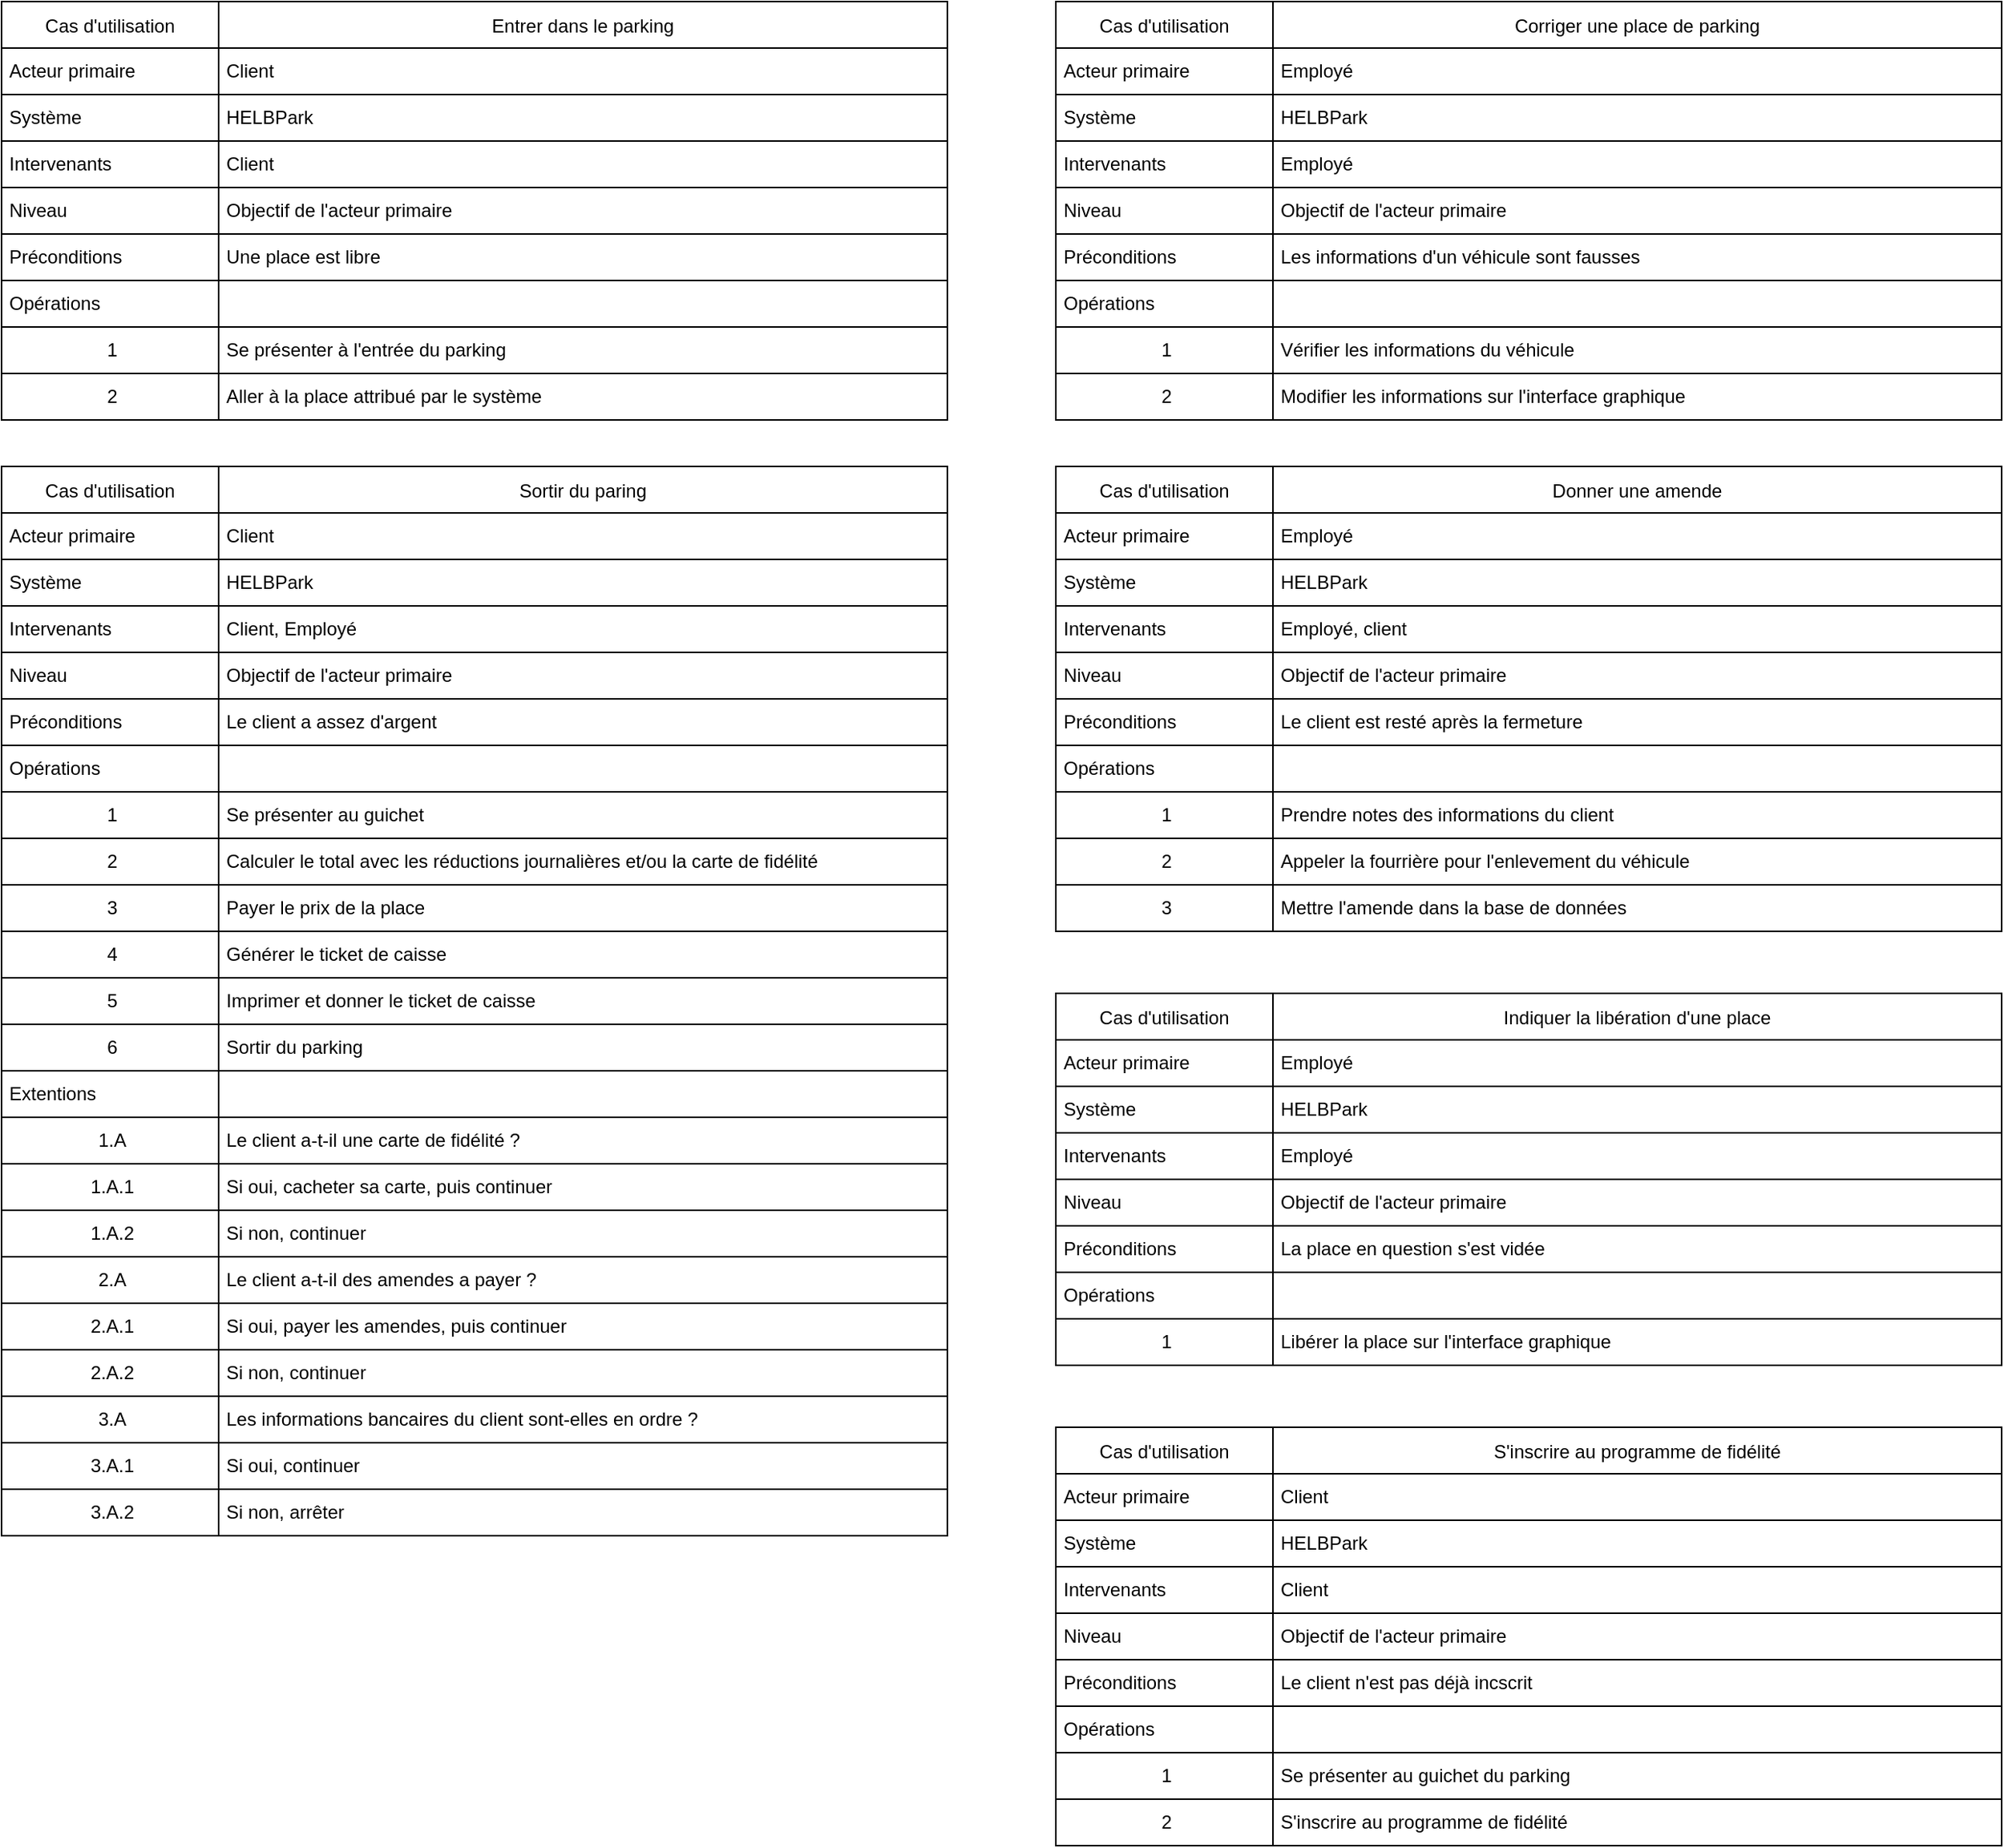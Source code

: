 <mxfile version="18.1.3" type="device"><diagram id="GS1jBpfsIDlGzWGw4Oit" name="Page-1"><mxGraphModel dx="1354" dy="671" grid="1" gridSize="10" guides="1" tooltips="1" connect="1" arrows="1" fold="1" page="1" pageScale="1" pageWidth="827" pageHeight="1169" math="0" shadow="0"><root><mxCell id="0"/><mxCell id="1" parent="0"/><mxCell id="DLpUISq_EGa7mmTx_oSH-1" value="Cas d'utilisation" style="swimlane;fontStyle=0;childLayout=stackLayout;horizontal=1;startSize=30;horizontalStack=0;resizeParent=1;resizeParentMax=0;resizeLast=0;collapsible=1;marginBottom=0;" parent="1" vertex="1"><mxGeometry x="80" y="40" width="140" height="270" as="geometry"/></mxCell><mxCell id="DLpUISq_EGa7mmTx_oSH-11" value="Acteur primaire" style="rounded=0;whiteSpace=wrap;html=1;align=left;spacingLeft=3;" parent="DLpUISq_EGa7mmTx_oSH-1" vertex="1"><mxGeometry y="30" width="140" height="30" as="geometry"/></mxCell><mxCell id="DLpUISq_EGa7mmTx_oSH-15" value="Système" style="rounded=0;whiteSpace=wrap;html=1;align=left;spacingLeft=3;" parent="DLpUISq_EGa7mmTx_oSH-1" vertex="1"><mxGeometry y="60" width="140" height="30" as="geometry"/></mxCell><mxCell id="DLpUISq_EGa7mmTx_oSH-16" value="Intervenants" style="rounded=0;whiteSpace=wrap;html=1;align=left;spacingLeft=3;" parent="DLpUISq_EGa7mmTx_oSH-1" vertex="1"><mxGeometry y="90" width="140" height="30" as="geometry"/></mxCell><mxCell id="DLpUISq_EGa7mmTx_oSH-17" value="Niveau" style="rounded=0;whiteSpace=wrap;html=1;align=left;spacingLeft=3;" parent="DLpUISq_EGa7mmTx_oSH-1" vertex="1"><mxGeometry y="120" width="140" height="30" as="geometry"/></mxCell><mxCell id="DLpUISq_EGa7mmTx_oSH-18" value="Préconditions" style="rounded=0;whiteSpace=wrap;html=1;align=left;spacingLeft=3;" parent="DLpUISq_EGa7mmTx_oSH-1" vertex="1"><mxGeometry y="150" width="140" height="30" as="geometry"/></mxCell><mxCell id="DLpUISq_EGa7mmTx_oSH-19" value="Opérations" style="rounded=0;whiteSpace=wrap;html=1;align=left;spacingLeft=3;" parent="DLpUISq_EGa7mmTx_oSH-1" vertex="1"><mxGeometry y="180" width="140" height="30" as="geometry"/></mxCell><mxCell id="DLpUISq_EGa7mmTx_oSH-28" value="1" style="rounded=0;whiteSpace=wrap;html=1;align=center;spacingLeft=3;" parent="DLpUISq_EGa7mmTx_oSH-1" vertex="1"><mxGeometry y="210" width="140" height="30" as="geometry"/></mxCell><mxCell id="DLpUISq_EGa7mmTx_oSH-29" value="2" style="rounded=0;whiteSpace=wrap;html=1;align=center;spacingLeft=3;" parent="DLpUISq_EGa7mmTx_oSH-1" vertex="1"><mxGeometry y="240" width="140" height="30" as="geometry"/></mxCell><mxCell id="DLpUISq_EGa7mmTx_oSH-5" value="Entrer dans le parking" style="swimlane;fontStyle=0;childLayout=stackLayout;horizontal=1;startSize=30;horizontalStack=0;resizeParent=1;resizeParentMax=0;resizeLast=0;collapsible=1;marginBottom=0;" parent="1" vertex="1"><mxGeometry x="220" y="40" width="470" height="270" as="geometry"/></mxCell><mxCell id="DLpUISq_EGa7mmTx_oSH-14" value="Client" style="rounded=0;whiteSpace=wrap;html=1;align=left;spacingLeft=3;" parent="DLpUISq_EGa7mmTx_oSH-5" vertex="1"><mxGeometry y="30" width="470" height="30" as="geometry"/></mxCell><mxCell id="DLpUISq_EGa7mmTx_oSH-22" value="HELBPark" style="rounded=0;whiteSpace=wrap;html=1;align=left;spacingLeft=3;" parent="DLpUISq_EGa7mmTx_oSH-5" vertex="1"><mxGeometry y="60" width="470" height="30" as="geometry"/></mxCell><mxCell id="DLpUISq_EGa7mmTx_oSH-23" value="Client" style="rounded=0;whiteSpace=wrap;html=1;align=left;spacingLeft=3;" parent="DLpUISq_EGa7mmTx_oSH-5" vertex="1"><mxGeometry y="90" width="470" height="30" as="geometry"/></mxCell><mxCell id="DLpUISq_EGa7mmTx_oSH-24" value="Objectif de l'acteur primaire" style="rounded=0;whiteSpace=wrap;html=1;align=left;spacingLeft=3;" parent="DLpUISq_EGa7mmTx_oSH-5" vertex="1"><mxGeometry y="120" width="470" height="30" as="geometry"/></mxCell><mxCell id="DLpUISq_EGa7mmTx_oSH-26" value="Une place est libre" style="rounded=0;whiteSpace=wrap;html=1;align=left;spacingLeft=3;" parent="DLpUISq_EGa7mmTx_oSH-5" vertex="1"><mxGeometry y="150" width="470" height="30" as="geometry"/></mxCell><mxCell id="DLpUISq_EGa7mmTx_oSH-27" value="" style="rounded=0;whiteSpace=wrap;html=1;align=left;spacingLeft=3;" parent="DLpUISq_EGa7mmTx_oSH-5" vertex="1"><mxGeometry y="180" width="470" height="30" as="geometry"/></mxCell><mxCell id="DLpUISq_EGa7mmTx_oSH-25" value="Se présenter à l'entrée du parking" style="rounded=0;whiteSpace=wrap;html=1;align=left;spacingLeft=3;" parent="DLpUISq_EGa7mmTx_oSH-5" vertex="1"><mxGeometry y="210" width="470" height="30" as="geometry"/></mxCell><mxCell id="DLpUISq_EGa7mmTx_oSH-21" value="Aller à la place attribué par le système" style="rounded=0;whiteSpace=wrap;html=1;align=left;spacingLeft=3;" parent="DLpUISq_EGa7mmTx_oSH-5" vertex="1"><mxGeometry y="240" width="470" height="30" as="geometry"/></mxCell><mxCell id="DLpUISq_EGa7mmTx_oSH-31" value="Cas d'utilisation" style="swimlane;fontStyle=0;childLayout=stackLayout;horizontal=1;startSize=30;horizontalStack=0;resizeParent=1;resizeParentMax=0;resizeLast=0;collapsible=1;marginBottom=0;" parent="1" vertex="1"><mxGeometry x="80" y="340" width="140" height="690" as="geometry"/></mxCell><mxCell id="DLpUISq_EGa7mmTx_oSH-32" value="Acteur primaire" style="rounded=0;whiteSpace=wrap;html=1;align=left;spacingLeft=3;" parent="DLpUISq_EGa7mmTx_oSH-31" vertex="1"><mxGeometry y="30" width="140" height="30" as="geometry"/></mxCell><mxCell id="DLpUISq_EGa7mmTx_oSH-33" value="Système" style="rounded=0;whiteSpace=wrap;html=1;align=left;spacingLeft=3;" parent="DLpUISq_EGa7mmTx_oSH-31" vertex="1"><mxGeometry y="60" width="140" height="30" as="geometry"/></mxCell><mxCell id="DLpUISq_EGa7mmTx_oSH-34" value="Intervenants" style="rounded=0;whiteSpace=wrap;html=1;align=left;spacingLeft=3;" parent="DLpUISq_EGa7mmTx_oSH-31" vertex="1"><mxGeometry y="90" width="140" height="30" as="geometry"/></mxCell><mxCell id="DLpUISq_EGa7mmTx_oSH-35" value="Niveau" style="rounded=0;whiteSpace=wrap;html=1;align=left;spacingLeft=3;" parent="DLpUISq_EGa7mmTx_oSH-31" vertex="1"><mxGeometry y="120" width="140" height="30" as="geometry"/></mxCell><mxCell id="DLpUISq_EGa7mmTx_oSH-36" value="Préconditions" style="rounded=0;whiteSpace=wrap;html=1;align=left;spacingLeft=3;" parent="DLpUISq_EGa7mmTx_oSH-31" vertex="1"><mxGeometry y="150" width="140" height="30" as="geometry"/></mxCell><mxCell id="DLpUISq_EGa7mmTx_oSH-37" value="Opérations" style="rounded=0;whiteSpace=wrap;html=1;align=left;spacingLeft=3;" parent="DLpUISq_EGa7mmTx_oSH-31" vertex="1"><mxGeometry y="180" width="140" height="30" as="geometry"/></mxCell><mxCell id="DLpUISq_EGa7mmTx_oSH-38" value="1" style="rounded=0;whiteSpace=wrap;html=1;align=center;spacingLeft=3;" parent="DLpUISq_EGa7mmTx_oSH-31" vertex="1"><mxGeometry y="210" width="140" height="30" as="geometry"/></mxCell><mxCell id="DLpUISq_EGa7mmTx_oSH-39" value="2" style="rounded=0;whiteSpace=wrap;html=1;align=center;spacingLeft=3;" parent="DLpUISq_EGa7mmTx_oSH-31" vertex="1"><mxGeometry y="240" width="140" height="30" as="geometry"/></mxCell><mxCell id="DLpUISq_EGa7mmTx_oSH-57" value="3" style="rounded=0;whiteSpace=wrap;html=1;align=center;spacingLeft=3;" parent="DLpUISq_EGa7mmTx_oSH-31" vertex="1"><mxGeometry y="270" width="140" height="30" as="geometry"/></mxCell><mxCell id="DLpUISq_EGa7mmTx_oSH-58" value="4" style="rounded=0;whiteSpace=wrap;html=1;align=center;spacingLeft=3;" parent="DLpUISq_EGa7mmTx_oSH-31" vertex="1"><mxGeometry y="300" width="140" height="30" as="geometry"/></mxCell><mxCell id="DLpUISq_EGa7mmTx_oSH-59" value="5" style="rounded=0;whiteSpace=wrap;html=1;align=center;spacingLeft=3;" parent="DLpUISq_EGa7mmTx_oSH-31" vertex="1"><mxGeometry y="330" width="140" height="30" as="geometry"/></mxCell><mxCell id="DLpUISq_EGa7mmTx_oSH-56" value="6" style="rounded=0;whiteSpace=wrap;html=1;align=center;spacingLeft=3;" parent="DLpUISq_EGa7mmTx_oSH-31" vertex="1"><mxGeometry y="360" width="140" height="30" as="geometry"/></mxCell><mxCell id="DLpUISq_EGa7mmTx_oSH-40" value="Extentions" style="rounded=0;whiteSpace=wrap;html=1;align=left;spacingLeft=3;" parent="DLpUISq_EGa7mmTx_oSH-31" vertex="1"><mxGeometry y="390" width="140" height="30" as="geometry"/></mxCell><mxCell id="DLpUISq_EGa7mmTx_oSH-60" value="1.A" style="rounded=0;whiteSpace=wrap;html=1;align=center;spacingLeft=3;" parent="DLpUISq_EGa7mmTx_oSH-31" vertex="1"><mxGeometry y="420" width="140" height="30" as="geometry"/></mxCell><mxCell id="DLpUISq_EGa7mmTx_oSH-62" value="1.A.1" style="rounded=0;whiteSpace=wrap;html=1;align=center;spacingLeft=3;" parent="DLpUISq_EGa7mmTx_oSH-31" vertex="1"><mxGeometry y="450" width="140" height="30" as="geometry"/></mxCell><mxCell id="DLpUISq_EGa7mmTx_oSH-63" value="1.A.2" style="rounded=0;whiteSpace=wrap;html=1;align=center;spacingLeft=3;" parent="DLpUISq_EGa7mmTx_oSH-31" vertex="1"><mxGeometry y="480" width="140" height="30" as="geometry"/></mxCell><mxCell id="DLpUISq_EGa7mmTx_oSH-67" value="2.A" style="rounded=0;whiteSpace=wrap;html=1;align=center;spacingLeft=3;" parent="DLpUISq_EGa7mmTx_oSH-31" vertex="1"><mxGeometry y="510" width="140" height="30" as="geometry"/></mxCell><mxCell id="DLpUISq_EGa7mmTx_oSH-68" value="2.A.1" style="rounded=0;whiteSpace=wrap;html=1;align=center;spacingLeft=3;" parent="DLpUISq_EGa7mmTx_oSH-31" vertex="1"><mxGeometry y="540" width="140" height="30" as="geometry"/></mxCell><mxCell id="DLpUISq_EGa7mmTx_oSH-69" value="2.A.2" style="rounded=0;whiteSpace=wrap;html=1;align=center;spacingLeft=3;" parent="DLpUISq_EGa7mmTx_oSH-31" vertex="1"><mxGeometry y="570" width="140" height="30" as="geometry"/></mxCell><mxCell id="mbXiJCkwjt7Zbpr2ISLi-3" value="3.A" style="rounded=0;whiteSpace=wrap;html=1;align=center;spacingLeft=3;" vertex="1" parent="DLpUISq_EGa7mmTx_oSH-31"><mxGeometry y="600" width="140" height="30" as="geometry"/></mxCell><mxCell id="mbXiJCkwjt7Zbpr2ISLi-5" value="3.A.1" style="rounded=0;whiteSpace=wrap;html=1;align=center;spacingLeft=3;" vertex="1" parent="DLpUISq_EGa7mmTx_oSH-31"><mxGeometry y="630" width="140" height="30" as="geometry"/></mxCell><mxCell id="mbXiJCkwjt7Zbpr2ISLi-4" value="3.A.2" style="rounded=0;whiteSpace=wrap;html=1;align=center;spacingLeft=3;" vertex="1" parent="DLpUISq_EGa7mmTx_oSH-31"><mxGeometry y="660" width="140" height="30" as="geometry"/></mxCell><mxCell id="DLpUISq_EGa7mmTx_oSH-41" value="Sortir du paring" style="swimlane;fontStyle=0;childLayout=stackLayout;horizontal=1;startSize=30;horizontalStack=0;resizeParent=1;resizeParentMax=0;resizeLast=0;collapsible=1;marginBottom=0;" parent="1" vertex="1"><mxGeometry x="220" y="340" width="470" height="690" as="geometry"/></mxCell><mxCell id="DLpUISq_EGa7mmTx_oSH-42" value="Client" style="rounded=0;whiteSpace=wrap;html=1;align=left;spacingLeft=3;" parent="DLpUISq_EGa7mmTx_oSH-41" vertex="1"><mxGeometry y="30" width="470" height="30" as="geometry"/></mxCell><mxCell id="DLpUISq_EGa7mmTx_oSH-43" value="HELBPark" style="rounded=0;whiteSpace=wrap;html=1;align=left;spacingLeft=3;" parent="DLpUISq_EGa7mmTx_oSH-41" vertex="1"><mxGeometry y="60" width="470" height="30" as="geometry"/></mxCell><mxCell id="DLpUISq_EGa7mmTx_oSH-44" value="Client, Employé" style="rounded=0;whiteSpace=wrap;html=1;align=left;spacingLeft=3;" parent="DLpUISq_EGa7mmTx_oSH-41" vertex="1"><mxGeometry y="90" width="470" height="30" as="geometry"/></mxCell><mxCell id="DLpUISq_EGa7mmTx_oSH-45" value="Objectif de l'acteur primaire" style="rounded=0;whiteSpace=wrap;html=1;align=left;spacingLeft=3;" parent="DLpUISq_EGa7mmTx_oSH-41" vertex="1"><mxGeometry y="120" width="470" height="30" as="geometry"/></mxCell><mxCell id="DLpUISq_EGa7mmTx_oSH-46" value="Le client a assez d'argent" style="rounded=0;whiteSpace=wrap;html=1;align=left;spacingLeft=3;" parent="DLpUISq_EGa7mmTx_oSH-41" vertex="1"><mxGeometry y="150" width="470" height="30" as="geometry"/></mxCell><mxCell id="DLpUISq_EGa7mmTx_oSH-47" value="" style="rounded=0;whiteSpace=wrap;html=1;align=left;spacingLeft=3;" parent="DLpUISq_EGa7mmTx_oSH-41" vertex="1"><mxGeometry y="180" width="470" height="30" as="geometry"/></mxCell><mxCell id="DLpUISq_EGa7mmTx_oSH-48" value="Se présenter au guichet" style="rounded=0;whiteSpace=wrap;html=1;align=left;spacingLeft=3;" parent="DLpUISq_EGa7mmTx_oSH-41" vertex="1"><mxGeometry y="210" width="470" height="30" as="geometry"/></mxCell><mxCell id="DLpUISq_EGa7mmTx_oSH-54" value="Calculer le total avec les réductions journalières et/ou la carte de fidélité" style="rounded=0;whiteSpace=wrap;html=1;align=left;spacingLeft=3;" parent="DLpUISq_EGa7mmTx_oSH-41" vertex="1"><mxGeometry y="240" width="470" height="30" as="geometry"/></mxCell><mxCell id="DLpUISq_EGa7mmTx_oSH-49" value="Payer le prix de la place" style="rounded=0;whiteSpace=wrap;html=1;align=left;spacingLeft=3;" parent="DLpUISq_EGa7mmTx_oSH-41" vertex="1"><mxGeometry y="270" width="470" height="30" as="geometry"/></mxCell><mxCell id="DLpUISq_EGa7mmTx_oSH-52" value="Générer le ticket de caisse&lt;span style=&quot;color: rgba(0, 0, 0, 0); font-family: monospace; font-size: 0px;&quot;&gt;%3CmxGraphModel%3E%3Croot%3E%3CmxCell%20id%3D%220%22%2F%3E%3CmxCell%20id%3D%221%22%20parent%3D%220%22%2F%3E%3CmxCell%20id%3D%222%22%20value%3D%22Payer%20le%20prix%20de%20la%20place%22%20style%3D%22rounded%3D0%3BwhiteSpace%3Dwrap%3Bhtml%3D1%3Balign%3Dleft%3BspacingLeft%3D3%3B%22%20vertex%3D%221%22%20parent%3D%221%22%3E%3CmxGeometry%20x%3D%22220%22%20y%3D%22580%22%20width%3D%22470%22%20height%3D%2230%22%20as%3D%22geometry%22%2F%3E%3C%2FmxCell%3E%3C%2Froot%3E%3C%2FmxGraphModel%3E&lt;/span&gt;" style="rounded=0;whiteSpace=wrap;html=1;align=left;spacingLeft=3;" parent="DLpUISq_EGa7mmTx_oSH-41" vertex="1"><mxGeometry y="300" width="470" height="30" as="geometry"/></mxCell><mxCell id="DLpUISq_EGa7mmTx_oSH-53" value="Imprimer et donner le ticket de caisse" style="rounded=0;whiteSpace=wrap;html=1;align=left;spacingLeft=3;" parent="DLpUISq_EGa7mmTx_oSH-41" vertex="1"><mxGeometry y="330" width="470" height="30" as="geometry"/></mxCell><mxCell id="DLpUISq_EGa7mmTx_oSH-55" value="Sortir du parking" style="rounded=0;whiteSpace=wrap;html=1;align=left;spacingLeft=3;" parent="DLpUISq_EGa7mmTx_oSH-41" vertex="1"><mxGeometry y="360" width="470" height="30" as="geometry"/></mxCell><mxCell id="DLpUISq_EGa7mmTx_oSH-50" value="" style="rounded=0;whiteSpace=wrap;html=1;align=left;spacingLeft=3;" parent="DLpUISq_EGa7mmTx_oSH-41" vertex="1"><mxGeometry y="390" width="470" height="30" as="geometry"/></mxCell><mxCell id="DLpUISq_EGa7mmTx_oSH-61" value="Le client a-t-il une carte de fidélité ?" style="rounded=0;whiteSpace=wrap;html=1;align=left;spacingLeft=3;" parent="DLpUISq_EGa7mmTx_oSH-41" vertex="1"><mxGeometry y="420" width="470" height="30" as="geometry"/></mxCell><mxCell id="DLpUISq_EGa7mmTx_oSH-64" value="Si oui, cacheter sa carte, puis continuer" style="rounded=0;whiteSpace=wrap;html=1;align=left;spacingLeft=3;" parent="DLpUISq_EGa7mmTx_oSH-41" vertex="1"><mxGeometry y="450" width="470" height="30" as="geometry"/></mxCell><mxCell id="DLpUISq_EGa7mmTx_oSH-65" value="Si non, continuer" style="rounded=0;whiteSpace=wrap;html=1;align=left;spacingLeft=3;" parent="DLpUISq_EGa7mmTx_oSH-41" vertex="1"><mxGeometry y="480" width="470" height="30" as="geometry"/></mxCell><mxCell id="DLpUISq_EGa7mmTx_oSH-70" value="Le client a-t-il des amendes a payer ?" style="rounded=0;whiteSpace=wrap;html=1;align=left;spacingLeft=3;" parent="DLpUISq_EGa7mmTx_oSH-41" vertex="1"><mxGeometry y="510" width="470" height="30" as="geometry"/></mxCell><mxCell id="DLpUISq_EGa7mmTx_oSH-71" value="Si oui, payer les amendes, puis continuer" style="rounded=0;whiteSpace=wrap;html=1;align=left;spacingLeft=3;" parent="DLpUISq_EGa7mmTx_oSH-41" vertex="1"><mxGeometry y="540" width="470" height="30" as="geometry"/></mxCell><mxCell id="DLpUISq_EGa7mmTx_oSH-72" value="Si non, continuer" style="rounded=0;whiteSpace=wrap;html=1;align=left;spacingLeft=3;" parent="DLpUISq_EGa7mmTx_oSH-41" vertex="1"><mxGeometry y="570" width="470" height="30" as="geometry"/></mxCell><mxCell id="mbXiJCkwjt7Zbpr2ISLi-6" value="Les informations bancaires du client sont-elles en ordre ?" style="rounded=0;whiteSpace=wrap;html=1;align=left;spacingLeft=3;" vertex="1" parent="DLpUISq_EGa7mmTx_oSH-41"><mxGeometry y="600" width="470" height="30" as="geometry"/></mxCell><mxCell id="mbXiJCkwjt7Zbpr2ISLi-8" value="Si oui, continuer" style="rounded=0;whiteSpace=wrap;html=1;align=left;spacingLeft=3;" vertex="1" parent="DLpUISq_EGa7mmTx_oSH-41"><mxGeometry y="630" width="470" height="30" as="geometry"/></mxCell><mxCell id="mbXiJCkwjt7Zbpr2ISLi-7" value="Si non, arrêter" style="rounded=0;whiteSpace=wrap;html=1;align=left;spacingLeft=3;" vertex="1" parent="DLpUISq_EGa7mmTx_oSH-41"><mxGeometry y="660" width="470" height="30" as="geometry"/></mxCell><mxCell id="DLpUISq_EGa7mmTx_oSH-73" value="Cas d'utilisation" style="swimlane;fontStyle=0;childLayout=stackLayout;horizontal=1;startSize=30;horizontalStack=0;resizeParent=1;resizeParentMax=0;resizeLast=0;collapsible=1;marginBottom=0;" parent="1" vertex="1"><mxGeometry x="760" y="960" width="140" height="270" as="geometry"/></mxCell><mxCell id="DLpUISq_EGa7mmTx_oSH-74" value="Acteur primaire" style="rounded=0;whiteSpace=wrap;html=1;align=left;spacingLeft=3;" parent="DLpUISq_EGa7mmTx_oSH-73" vertex="1"><mxGeometry y="30" width="140" height="30" as="geometry"/></mxCell><mxCell id="DLpUISq_EGa7mmTx_oSH-75" value="Système" style="rounded=0;whiteSpace=wrap;html=1;align=left;spacingLeft=3;" parent="DLpUISq_EGa7mmTx_oSH-73" vertex="1"><mxGeometry y="60" width="140" height="30" as="geometry"/></mxCell><mxCell id="DLpUISq_EGa7mmTx_oSH-76" value="Intervenants" style="rounded=0;whiteSpace=wrap;html=1;align=left;spacingLeft=3;" parent="DLpUISq_EGa7mmTx_oSH-73" vertex="1"><mxGeometry y="90" width="140" height="30" as="geometry"/></mxCell><mxCell id="DLpUISq_EGa7mmTx_oSH-77" value="Niveau" style="rounded=0;whiteSpace=wrap;html=1;align=left;spacingLeft=3;" parent="DLpUISq_EGa7mmTx_oSH-73" vertex="1"><mxGeometry y="120" width="140" height="30" as="geometry"/></mxCell><mxCell id="DLpUISq_EGa7mmTx_oSH-78" value="Préconditions" style="rounded=0;whiteSpace=wrap;html=1;align=left;spacingLeft=3;" parent="DLpUISq_EGa7mmTx_oSH-73" vertex="1"><mxGeometry y="150" width="140" height="30" as="geometry"/></mxCell><mxCell id="DLpUISq_EGa7mmTx_oSH-79" value="Opérations" style="rounded=0;whiteSpace=wrap;html=1;align=left;spacingLeft=3;" parent="DLpUISq_EGa7mmTx_oSH-73" vertex="1"><mxGeometry y="180" width="140" height="30" as="geometry"/></mxCell><mxCell id="DLpUISq_EGa7mmTx_oSH-80" value="1" style="rounded=0;whiteSpace=wrap;html=1;align=center;spacingLeft=3;" parent="DLpUISq_EGa7mmTx_oSH-73" vertex="1"><mxGeometry y="210" width="140" height="30" as="geometry"/></mxCell><mxCell id="DLpUISq_EGa7mmTx_oSH-81" value="2" style="rounded=0;whiteSpace=wrap;html=1;align=center;spacingLeft=3;" parent="DLpUISq_EGa7mmTx_oSH-73" vertex="1"><mxGeometry y="240" width="140" height="30" as="geometry"/></mxCell><mxCell id="DLpUISq_EGa7mmTx_oSH-82" value="S'inscrire au programme de fidélité" style="swimlane;fontStyle=0;childLayout=stackLayout;horizontal=1;startSize=30;horizontalStack=0;resizeParent=1;resizeParentMax=0;resizeLast=0;collapsible=1;marginBottom=0;" parent="1" vertex="1"><mxGeometry x="900" y="960" width="470" height="270" as="geometry"/></mxCell><mxCell id="DLpUISq_EGa7mmTx_oSH-83" value="Client" style="rounded=0;whiteSpace=wrap;html=1;align=left;spacingLeft=3;" parent="DLpUISq_EGa7mmTx_oSH-82" vertex="1"><mxGeometry y="30" width="470" height="30" as="geometry"/></mxCell><mxCell id="DLpUISq_EGa7mmTx_oSH-84" value="HELBPark" style="rounded=0;whiteSpace=wrap;html=1;align=left;spacingLeft=3;" parent="DLpUISq_EGa7mmTx_oSH-82" vertex="1"><mxGeometry y="60" width="470" height="30" as="geometry"/></mxCell><mxCell id="DLpUISq_EGa7mmTx_oSH-85" value="Client" style="rounded=0;whiteSpace=wrap;html=1;align=left;spacingLeft=3;" parent="DLpUISq_EGa7mmTx_oSH-82" vertex="1"><mxGeometry y="90" width="470" height="30" as="geometry"/></mxCell><mxCell id="DLpUISq_EGa7mmTx_oSH-86" value="Objectif de l'acteur primaire" style="rounded=0;whiteSpace=wrap;html=1;align=left;spacingLeft=3;" parent="DLpUISq_EGa7mmTx_oSH-82" vertex="1"><mxGeometry y="120" width="470" height="30" as="geometry"/></mxCell><mxCell id="DLpUISq_EGa7mmTx_oSH-87" value="Le client n'est pas déjà incscrit" style="rounded=0;whiteSpace=wrap;html=1;align=left;spacingLeft=3;" parent="DLpUISq_EGa7mmTx_oSH-82" vertex="1"><mxGeometry y="150" width="470" height="30" as="geometry"/></mxCell><mxCell id="DLpUISq_EGa7mmTx_oSH-88" value="" style="rounded=0;whiteSpace=wrap;html=1;align=left;spacingLeft=3;" parent="DLpUISq_EGa7mmTx_oSH-82" vertex="1"><mxGeometry y="180" width="470" height="30" as="geometry"/></mxCell><mxCell id="DLpUISq_EGa7mmTx_oSH-89" value="Se présenter au guichet du parking" style="rounded=0;whiteSpace=wrap;html=1;align=left;spacingLeft=3;" parent="DLpUISq_EGa7mmTx_oSH-82" vertex="1"><mxGeometry y="210" width="470" height="30" as="geometry"/></mxCell><mxCell id="DLpUISq_EGa7mmTx_oSH-90" value="S'inscrire au programme de fidélité" style="rounded=0;whiteSpace=wrap;html=1;align=left;spacingLeft=3;" parent="DLpUISq_EGa7mmTx_oSH-82" vertex="1"><mxGeometry y="240" width="470" height="30" as="geometry"/></mxCell><mxCell id="DLpUISq_EGa7mmTx_oSH-91" value="Cas d'utilisation" style="swimlane;fontStyle=0;childLayout=stackLayout;horizontal=1;startSize=30;horizontalStack=0;resizeParent=1;resizeParentMax=0;resizeLast=0;collapsible=1;marginBottom=0;" parent="1" vertex="1"><mxGeometry x="760" y="40" width="140" height="270" as="geometry"/></mxCell><mxCell id="DLpUISq_EGa7mmTx_oSH-92" value="Acteur primaire" style="rounded=0;whiteSpace=wrap;html=1;align=left;spacingLeft=3;" parent="DLpUISq_EGa7mmTx_oSH-91" vertex="1"><mxGeometry y="30" width="140" height="30" as="geometry"/></mxCell><mxCell id="DLpUISq_EGa7mmTx_oSH-93" value="Système" style="rounded=0;whiteSpace=wrap;html=1;align=left;spacingLeft=3;" parent="DLpUISq_EGa7mmTx_oSH-91" vertex="1"><mxGeometry y="60" width="140" height="30" as="geometry"/></mxCell><mxCell id="DLpUISq_EGa7mmTx_oSH-94" value="Intervenants" style="rounded=0;whiteSpace=wrap;html=1;align=left;spacingLeft=3;" parent="DLpUISq_EGa7mmTx_oSH-91" vertex="1"><mxGeometry y="90" width="140" height="30" as="geometry"/></mxCell><mxCell id="DLpUISq_EGa7mmTx_oSH-95" value="Niveau" style="rounded=0;whiteSpace=wrap;html=1;align=left;spacingLeft=3;" parent="DLpUISq_EGa7mmTx_oSH-91" vertex="1"><mxGeometry y="120" width="140" height="30" as="geometry"/></mxCell><mxCell id="DLpUISq_EGa7mmTx_oSH-96" value="Préconditions" style="rounded=0;whiteSpace=wrap;html=1;align=left;spacingLeft=3;" parent="DLpUISq_EGa7mmTx_oSH-91" vertex="1"><mxGeometry y="150" width="140" height="30" as="geometry"/></mxCell><mxCell id="DLpUISq_EGa7mmTx_oSH-97" value="Opérations" style="rounded=0;whiteSpace=wrap;html=1;align=left;spacingLeft=3;" parent="DLpUISq_EGa7mmTx_oSH-91" vertex="1"><mxGeometry y="180" width="140" height="30" as="geometry"/></mxCell><mxCell id="DLpUISq_EGa7mmTx_oSH-98" value="1" style="rounded=0;whiteSpace=wrap;html=1;align=center;spacingLeft=3;" parent="DLpUISq_EGa7mmTx_oSH-91" vertex="1"><mxGeometry y="210" width="140" height="30" as="geometry"/></mxCell><mxCell id="DLpUISq_EGa7mmTx_oSH-99" value="2" style="rounded=0;whiteSpace=wrap;html=1;align=center;spacingLeft=3;" parent="DLpUISq_EGa7mmTx_oSH-91" vertex="1"><mxGeometry y="240" width="140" height="30" as="geometry"/></mxCell><mxCell id="DLpUISq_EGa7mmTx_oSH-100" value="Corriger une place de parking" style="swimlane;fontStyle=0;childLayout=stackLayout;horizontal=1;startSize=30;horizontalStack=0;resizeParent=1;resizeParentMax=0;resizeLast=0;collapsible=1;marginBottom=0;" parent="1" vertex="1"><mxGeometry x="900" y="40" width="470" height="270" as="geometry"/></mxCell><mxCell id="DLpUISq_EGa7mmTx_oSH-101" value="Employé" style="rounded=0;whiteSpace=wrap;html=1;align=left;spacingLeft=3;" parent="DLpUISq_EGa7mmTx_oSH-100" vertex="1"><mxGeometry y="30" width="470" height="30" as="geometry"/></mxCell><mxCell id="DLpUISq_EGa7mmTx_oSH-102" value="HELBPark" style="rounded=0;whiteSpace=wrap;html=1;align=left;spacingLeft=3;" parent="DLpUISq_EGa7mmTx_oSH-100" vertex="1"><mxGeometry y="60" width="470" height="30" as="geometry"/></mxCell><mxCell id="DLpUISq_EGa7mmTx_oSH-103" value="Employé" style="rounded=0;whiteSpace=wrap;html=1;align=left;spacingLeft=3;" parent="DLpUISq_EGa7mmTx_oSH-100" vertex="1"><mxGeometry y="90" width="470" height="30" as="geometry"/></mxCell><mxCell id="DLpUISq_EGa7mmTx_oSH-104" value="Objectif de l'acteur primaire" style="rounded=0;whiteSpace=wrap;html=1;align=left;spacingLeft=3;" parent="DLpUISq_EGa7mmTx_oSH-100" vertex="1"><mxGeometry y="120" width="470" height="30" as="geometry"/></mxCell><mxCell id="DLpUISq_EGa7mmTx_oSH-105" value="Les informations d'un véhicule sont fausses" style="rounded=0;whiteSpace=wrap;html=1;align=left;spacingLeft=3;" parent="DLpUISq_EGa7mmTx_oSH-100" vertex="1"><mxGeometry y="150" width="470" height="30" as="geometry"/></mxCell><mxCell id="DLpUISq_EGa7mmTx_oSH-106" value="" style="rounded=0;whiteSpace=wrap;html=1;align=left;spacingLeft=3;" parent="DLpUISq_EGa7mmTx_oSH-100" vertex="1"><mxGeometry y="180" width="470" height="30" as="geometry"/></mxCell><mxCell id="DLpUISq_EGa7mmTx_oSH-107" value="Vérifier les informations du véhicule" style="rounded=0;whiteSpace=wrap;html=1;align=left;spacingLeft=3;" parent="DLpUISq_EGa7mmTx_oSH-100" vertex="1"><mxGeometry y="210" width="470" height="30" as="geometry"/></mxCell><mxCell id="DLpUISq_EGa7mmTx_oSH-108" value="Modifier les informations sur l'interface graphique" style="rounded=0;whiteSpace=wrap;html=1;align=left;spacingLeft=3;" parent="DLpUISq_EGa7mmTx_oSH-100" vertex="1"><mxGeometry y="240" width="470" height="30" as="geometry"/></mxCell><mxCell id="DLpUISq_EGa7mmTx_oSH-109" value="Cas d'utilisation" style="swimlane;fontStyle=0;childLayout=stackLayout;horizontal=1;startSize=30;horizontalStack=0;resizeParent=1;resizeParentMax=0;resizeLast=0;collapsible=1;marginBottom=0;" parent="1" vertex="1"><mxGeometry x="760" y="340" width="140" height="300" as="geometry"/></mxCell><mxCell id="DLpUISq_EGa7mmTx_oSH-110" value="Acteur primaire" style="rounded=0;whiteSpace=wrap;html=1;align=left;spacingLeft=3;" parent="DLpUISq_EGa7mmTx_oSH-109" vertex="1"><mxGeometry y="30" width="140" height="30" as="geometry"/></mxCell><mxCell id="DLpUISq_EGa7mmTx_oSH-111" value="Système" style="rounded=0;whiteSpace=wrap;html=1;align=left;spacingLeft=3;" parent="DLpUISq_EGa7mmTx_oSH-109" vertex="1"><mxGeometry y="60" width="140" height="30" as="geometry"/></mxCell><mxCell id="DLpUISq_EGa7mmTx_oSH-112" value="Intervenants" style="rounded=0;whiteSpace=wrap;html=1;align=left;spacingLeft=3;" parent="DLpUISq_EGa7mmTx_oSH-109" vertex="1"><mxGeometry y="90" width="140" height="30" as="geometry"/></mxCell><mxCell id="DLpUISq_EGa7mmTx_oSH-113" value="Niveau" style="rounded=0;whiteSpace=wrap;html=1;align=left;spacingLeft=3;" parent="DLpUISq_EGa7mmTx_oSH-109" vertex="1"><mxGeometry y="120" width="140" height="30" as="geometry"/></mxCell><mxCell id="DLpUISq_EGa7mmTx_oSH-114" value="Préconditions" style="rounded=0;whiteSpace=wrap;html=1;align=left;spacingLeft=3;" parent="DLpUISq_EGa7mmTx_oSH-109" vertex="1"><mxGeometry y="150" width="140" height="30" as="geometry"/></mxCell><mxCell id="DLpUISq_EGa7mmTx_oSH-115" value="Opérations" style="rounded=0;whiteSpace=wrap;html=1;align=left;spacingLeft=3;" parent="DLpUISq_EGa7mmTx_oSH-109" vertex="1"><mxGeometry y="180" width="140" height="30" as="geometry"/></mxCell><mxCell id="DLpUISq_EGa7mmTx_oSH-116" value="1" style="rounded=0;whiteSpace=wrap;html=1;align=center;spacingLeft=3;" parent="DLpUISq_EGa7mmTx_oSH-109" vertex="1"><mxGeometry y="210" width="140" height="30" as="geometry"/></mxCell><mxCell id="DLpUISq_EGa7mmTx_oSH-117" value="2" style="rounded=0;whiteSpace=wrap;html=1;align=center;spacingLeft=3;" parent="DLpUISq_EGa7mmTx_oSH-109" vertex="1"><mxGeometry y="240" width="140" height="30" as="geometry"/></mxCell><mxCell id="DLpUISq_EGa7mmTx_oSH-137" value="3" style="rounded=0;whiteSpace=wrap;html=1;align=center;spacingLeft=3;" parent="DLpUISq_EGa7mmTx_oSH-109" vertex="1"><mxGeometry y="270" width="140" height="30" as="geometry"/></mxCell><mxCell id="DLpUISq_EGa7mmTx_oSH-118" value="Donner une amende" style="swimlane;fontStyle=0;childLayout=stackLayout;horizontal=1;startSize=30;horizontalStack=0;resizeParent=1;resizeParentMax=0;resizeLast=0;collapsible=1;marginBottom=0;" parent="1" vertex="1"><mxGeometry x="900" y="340" width="470" height="300" as="geometry"/></mxCell><mxCell id="DLpUISq_EGa7mmTx_oSH-119" value="Employé" style="rounded=0;whiteSpace=wrap;html=1;align=left;spacingLeft=3;" parent="DLpUISq_EGa7mmTx_oSH-118" vertex="1"><mxGeometry y="30" width="470" height="30" as="geometry"/></mxCell><mxCell id="DLpUISq_EGa7mmTx_oSH-120" value="HELBPark" style="rounded=0;whiteSpace=wrap;html=1;align=left;spacingLeft=3;" parent="DLpUISq_EGa7mmTx_oSH-118" vertex="1"><mxGeometry y="60" width="470" height="30" as="geometry"/></mxCell><mxCell id="DLpUISq_EGa7mmTx_oSH-121" value="Employé, client" style="rounded=0;whiteSpace=wrap;html=1;align=left;spacingLeft=3;" parent="DLpUISq_EGa7mmTx_oSH-118" vertex="1"><mxGeometry y="90" width="470" height="30" as="geometry"/></mxCell><mxCell id="DLpUISq_EGa7mmTx_oSH-122" value="Objectif de l'acteur primaire" style="rounded=0;whiteSpace=wrap;html=1;align=left;spacingLeft=3;" parent="DLpUISq_EGa7mmTx_oSH-118" vertex="1"><mxGeometry y="120" width="470" height="30" as="geometry"/></mxCell><mxCell id="DLpUISq_EGa7mmTx_oSH-123" value="Le client est resté après la fermeture" style="rounded=0;whiteSpace=wrap;html=1;align=left;spacingLeft=3;" parent="DLpUISq_EGa7mmTx_oSH-118" vertex="1"><mxGeometry y="150" width="470" height="30" as="geometry"/></mxCell><mxCell id="DLpUISq_EGa7mmTx_oSH-124" value="" style="rounded=0;whiteSpace=wrap;html=1;align=left;spacingLeft=3;" parent="DLpUISq_EGa7mmTx_oSH-118" vertex="1"><mxGeometry y="180" width="470" height="30" as="geometry"/></mxCell><mxCell id="DLpUISq_EGa7mmTx_oSH-125" value="Prendre notes des informations du client" style="rounded=0;whiteSpace=wrap;html=1;align=left;spacingLeft=3;" parent="DLpUISq_EGa7mmTx_oSH-118" vertex="1"><mxGeometry y="210" width="470" height="30" as="geometry"/></mxCell><mxCell id="DLpUISq_EGa7mmTx_oSH-126" value="Appeler la fourrière pour l'enlevement du véhicule" style="rounded=0;whiteSpace=wrap;html=1;align=left;spacingLeft=3;" parent="DLpUISq_EGa7mmTx_oSH-118" vertex="1"><mxGeometry y="240" width="470" height="30" as="geometry"/></mxCell><mxCell id="DLpUISq_EGa7mmTx_oSH-127" value="Mettre l'amende dans la base de données" style="rounded=0;whiteSpace=wrap;html=1;align=left;spacingLeft=3;" parent="DLpUISq_EGa7mmTx_oSH-118" vertex="1"><mxGeometry y="270" width="470" height="30" as="geometry"/></mxCell><mxCell id="DLpUISq_EGa7mmTx_oSH-138" value="Cas d'utilisation" style="swimlane;fontStyle=0;childLayout=stackLayout;horizontal=1;startSize=30;horizontalStack=0;resizeParent=1;resizeParentMax=0;resizeLast=0;collapsible=1;marginBottom=0;" parent="1" vertex="1"><mxGeometry x="760" y="680" width="140" height="240" as="geometry"/></mxCell><mxCell id="DLpUISq_EGa7mmTx_oSH-139" value="Acteur primaire" style="rounded=0;whiteSpace=wrap;html=1;align=left;spacingLeft=3;" parent="DLpUISq_EGa7mmTx_oSH-138" vertex="1"><mxGeometry y="30" width="140" height="30" as="geometry"/></mxCell><mxCell id="DLpUISq_EGa7mmTx_oSH-140" value="Système" style="rounded=0;whiteSpace=wrap;html=1;align=left;spacingLeft=3;" parent="DLpUISq_EGa7mmTx_oSH-138" vertex="1"><mxGeometry y="60" width="140" height="30" as="geometry"/></mxCell><mxCell id="DLpUISq_EGa7mmTx_oSH-141" value="Intervenants" style="rounded=0;whiteSpace=wrap;html=1;align=left;spacingLeft=3;" parent="DLpUISq_EGa7mmTx_oSH-138" vertex="1"><mxGeometry y="90" width="140" height="30" as="geometry"/></mxCell><mxCell id="DLpUISq_EGa7mmTx_oSH-142" value="Niveau" style="rounded=0;whiteSpace=wrap;html=1;align=left;spacingLeft=3;" parent="DLpUISq_EGa7mmTx_oSH-138" vertex="1"><mxGeometry y="120" width="140" height="30" as="geometry"/></mxCell><mxCell id="DLpUISq_EGa7mmTx_oSH-143" value="Préconditions" style="rounded=0;whiteSpace=wrap;html=1;align=left;spacingLeft=3;" parent="DLpUISq_EGa7mmTx_oSH-138" vertex="1"><mxGeometry y="150" width="140" height="30" as="geometry"/></mxCell><mxCell id="DLpUISq_EGa7mmTx_oSH-144" value="Opérations" style="rounded=0;whiteSpace=wrap;html=1;align=left;spacingLeft=3;" parent="DLpUISq_EGa7mmTx_oSH-138" vertex="1"><mxGeometry y="180" width="140" height="30" as="geometry"/></mxCell><mxCell id="DLpUISq_EGa7mmTx_oSH-145" value="1" style="rounded=0;whiteSpace=wrap;html=1;align=center;spacingLeft=3;" parent="DLpUISq_EGa7mmTx_oSH-138" vertex="1"><mxGeometry y="210" width="140" height="30" as="geometry"/></mxCell><mxCell id="DLpUISq_EGa7mmTx_oSH-147" value="Indiquer la libération d'une place" style="swimlane;fontStyle=0;childLayout=stackLayout;horizontal=1;startSize=30;horizontalStack=0;resizeParent=1;resizeParentMax=0;resizeLast=0;collapsible=1;marginBottom=0;" parent="1" vertex="1"><mxGeometry x="900" y="680" width="470" height="240" as="geometry"/></mxCell><mxCell id="DLpUISq_EGa7mmTx_oSH-148" value="Employé" style="rounded=0;whiteSpace=wrap;html=1;align=left;spacingLeft=3;" parent="DLpUISq_EGa7mmTx_oSH-147" vertex="1"><mxGeometry y="30" width="470" height="30" as="geometry"/></mxCell><mxCell id="DLpUISq_EGa7mmTx_oSH-149" value="HELBPark" style="rounded=0;whiteSpace=wrap;html=1;align=left;spacingLeft=3;" parent="DLpUISq_EGa7mmTx_oSH-147" vertex="1"><mxGeometry y="60" width="470" height="30" as="geometry"/></mxCell><mxCell id="DLpUISq_EGa7mmTx_oSH-150" value="Employé" style="rounded=0;whiteSpace=wrap;html=1;align=left;spacingLeft=3;" parent="DLpUISq_EGa7mmTx_oSH-147" vertex="1"><mxGeometry y="90" width="470" height="30" as="geometry"/></mxCell><mxCell id="DLpUISq_EGa7mmTx_oSH-151" value="Objectif de l'acteur primaire" style="rounded=0;whiteSpace=wrap;html=1;align=left;spacingLeft=3;" parent="DLpUISq_EGa7mmTx_oSH-147" vertex="1"><mxGeometry y="120" width="470" height="30" as="geometry"/></mxCell><mxCell id="DLpUISq_EGa7mmTx_oSH-152" value="La place en question s'est vidée" style="rounded=0;whiteSpace=wrap;html=1;align=left;spacingLeft=3;" parent="DLpUISq_EGa7mmTx_oSH-147" vertex="1"><mxGeometry y="150" width="470" height="30" as="geometry"/></mxCell><mxCell id="DLpUISq_EGa7mmTx_oSH-153" value="" style="rounded=0;whiteSpace=wrap;html=1;align=left;spacingLeft=3;" parent="DLpUISq_EGa7mmTx_oSH-147" vertex="1"><mxGeometry y="180" width="470" height="30" as="geometry"/></mxCell><mxCell id="DLpUISq_EGa7mmTx_oSH-154" value="Libérer la place sur l'interface graphique" style="rounded=0;whiteSpace=wrap;html=1;align=left;spacingLeft=3;" parent="DLpUISq_EGa7mmTx_oSH-147" vertex="1"><mxGeometry y="210" width="470" height="30" as="geometry"/></mxCell></root></mxGraphModel></diagram></mxfile>